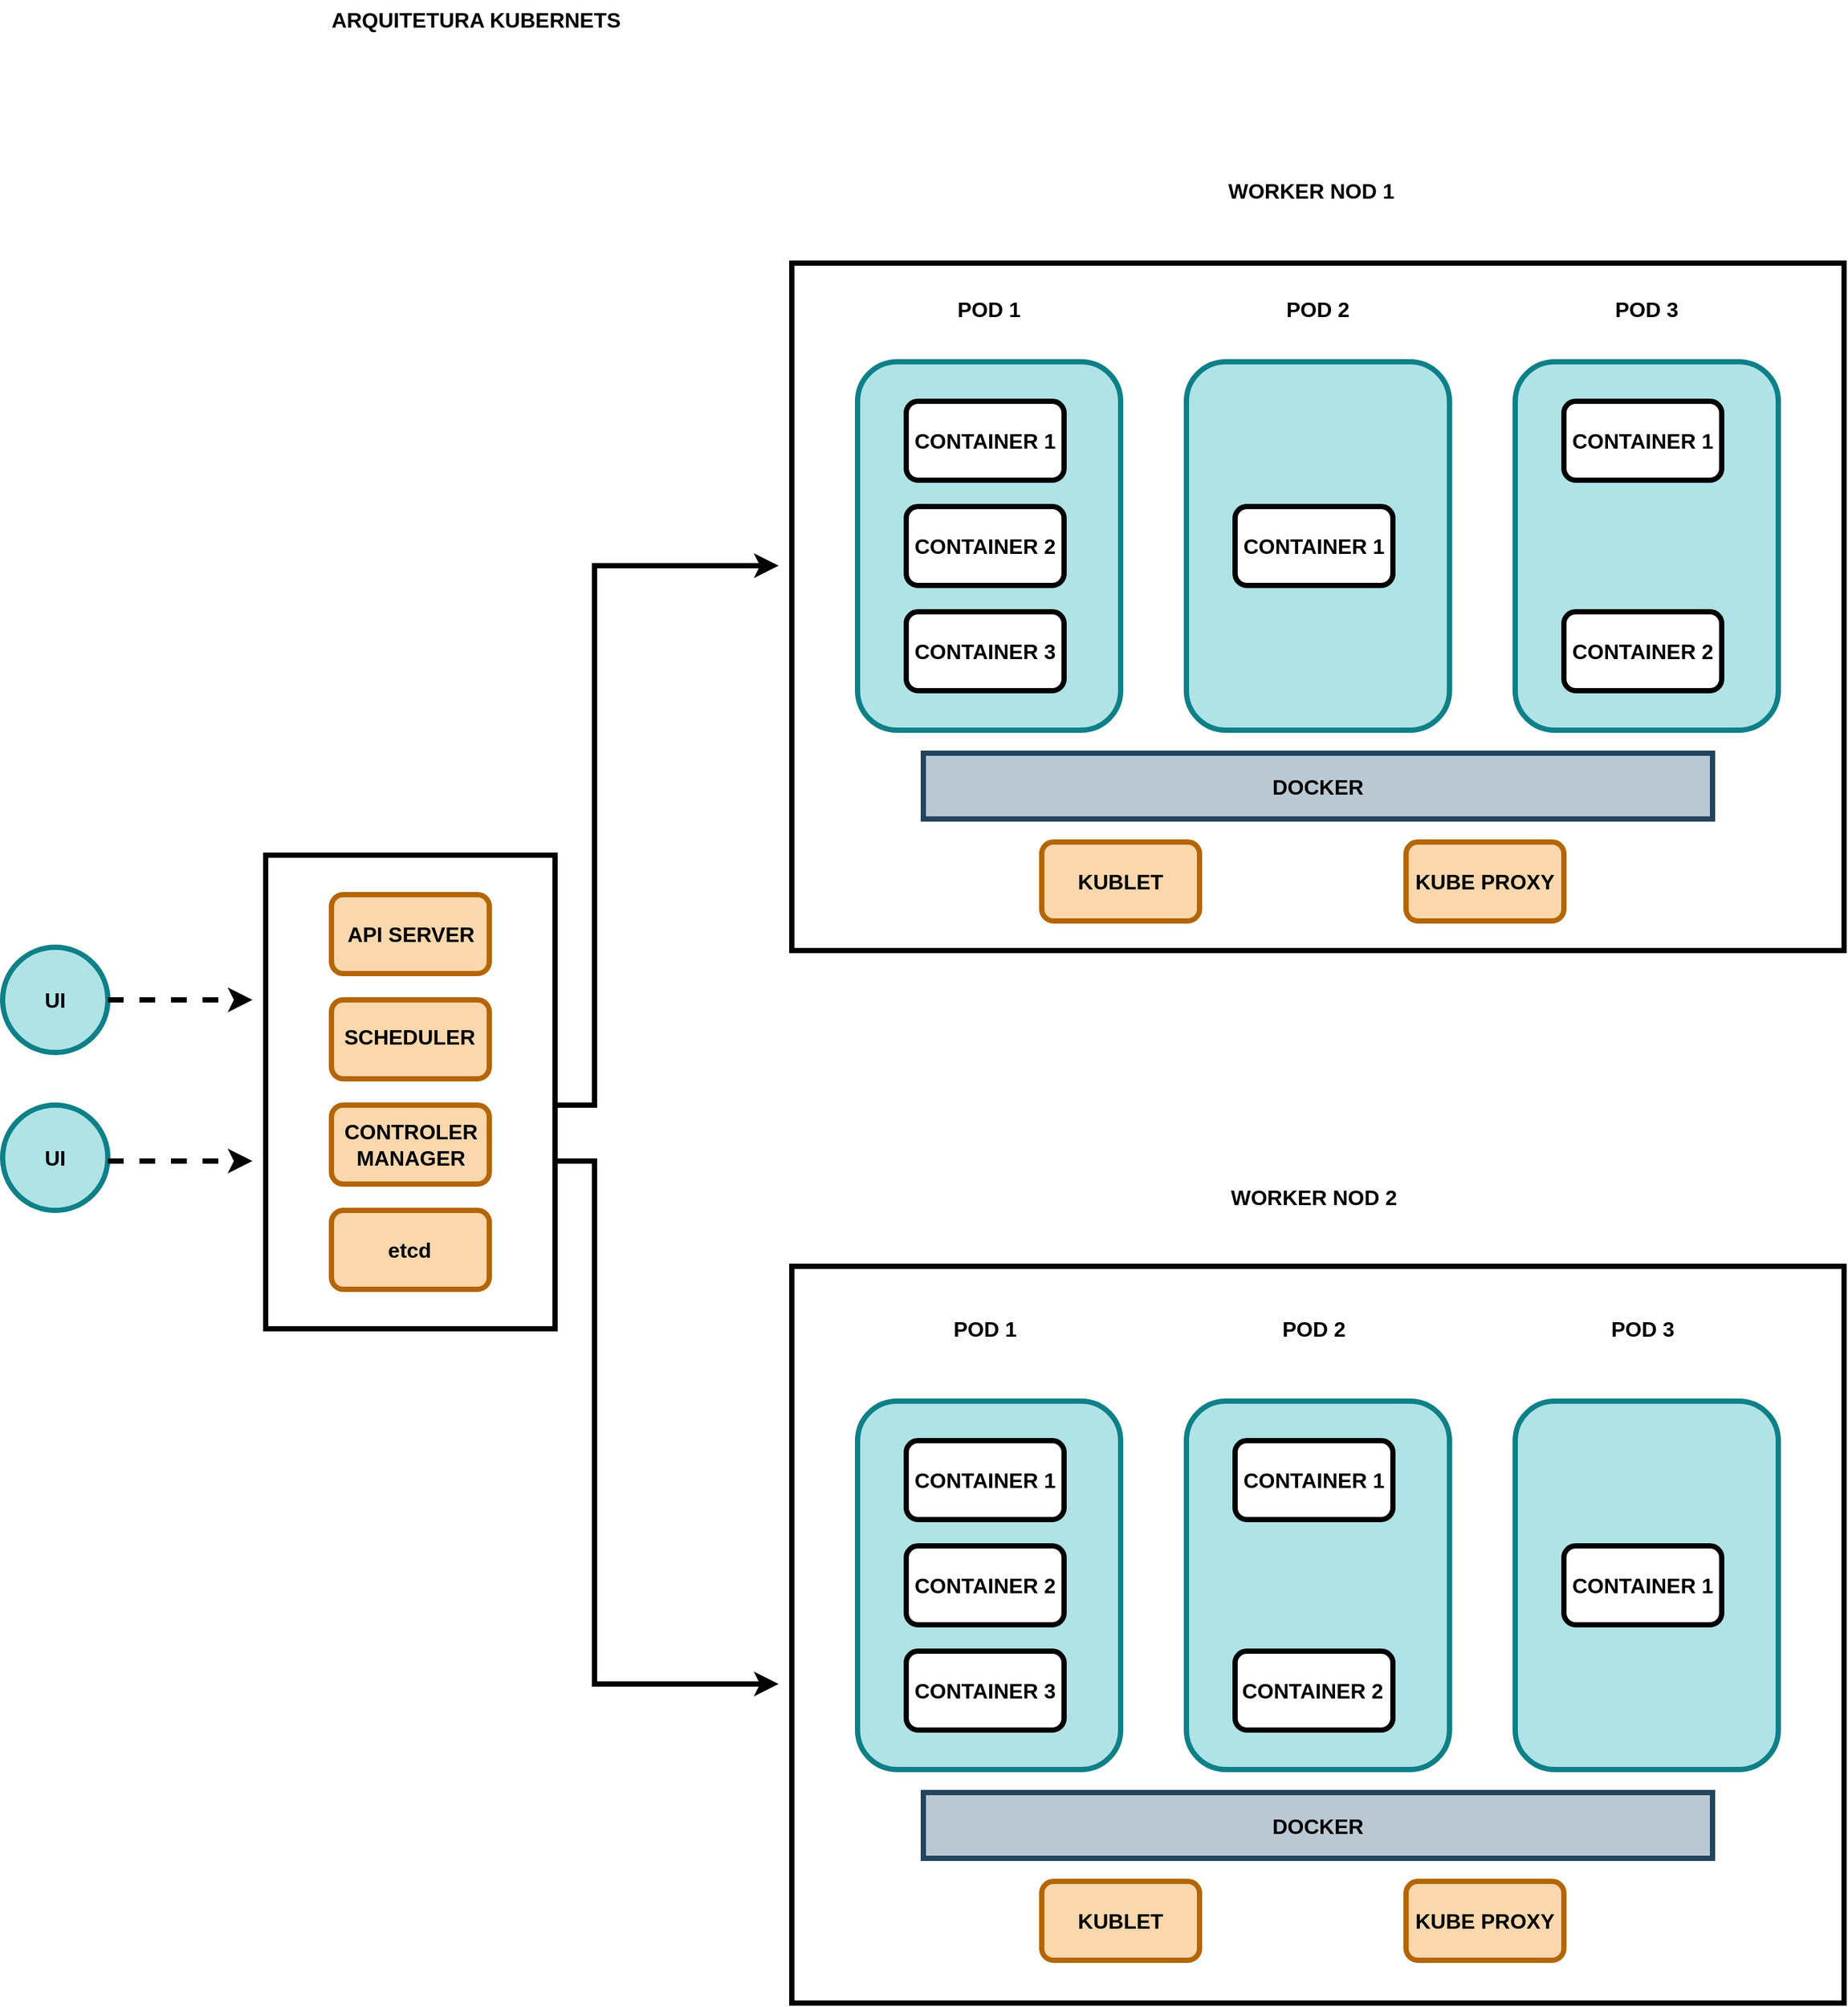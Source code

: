 <mxfile version="22.1.18" type="device">
  <diagram name="Página-1" id="-WGFqyLee1k_iQ0oQF05">
    <mxGraphModel dx="1194" dy="1885" grid="1" gridSize="10" guides="1" tooltips="1" connect="1" arrows="1" fold="1" page="1" pageScale="1" pageWidth="827" pageHeight="1169" math="0" shadow="0">
      <root>
        <mxCell id="0" />
        <mxCell id="1" parent="0" />
        <mxCell id="Fk3Qu65lqiWk5aWTO50C-19" value="" style="rounded=0;whiteSpace=wrap;html=1;strokeWidth=4;" vertex="1" parent="1">
          <mxGeometry x="760" y="-240" width="800" height="522.5" as="geometry" />
        </mxCell>
        <mxCell id="Fk3Qu65lqiWk5aWTO50C-23" value="" style="rounded=1;whiteSpace=wrap;html=1;strokeWidth=4;fillColor=#b0e3e6;strokeColor=#0e8088;" vertex="1" parent="1">
          <mxGeometry x="810" y="-165" width="200" height="280" as="geometry" />
        </mxCell>
        <mxCell id="Fk3Qu65lqiWk5aWTO50C-16" value="" style="rounded=0;whiteSpace=wrap;html=1;strokeWidth=4;" vertex="1" parent="1">
          <mxGeometry x="360" y="210" width="220" height="360" as="geometry" />
        </mxCell>
        <mxCell id="Fk3Qu65lqiWk5aWTO50C-1" value="" style="ellipse;whiteSpace=wrap;html=1;aspect=fixed;fillColor=#b0e3e6;strokeColor=#0e8088;strokeWidth=4;" vertex="1" parent="1">
          <mxGeometry x="160" y="280" width="80" height="80" as="geometry" />
        </mxCell>
        <mxCell id="Fk3Qu65lqiWk5aWTO50C-2" value="UI" style="text;html=1;strokeColor=none;fillColor=none;align=center;verticalAlign=middle;whiteSpace=wrap;rounded=0;fontSize=16;fontStyle=1" vertex="1" parent="1">
          <mxGeometry x="185" y="305" width="30" height="30" as="geometry" />
        </mxCell>
        <mxCell id="Fk3Qu65lqiWk5aWTO50C-3" value="" style="ellipse;whiteSpace=wrap;html=1;aspect=fixed;fillColor=#b0e3e6;strokeColor=#0e8088;strokeWidth=4;" vertex="1" parent="1">
          <mxGeometry x="160" y="400" width="80" height="80" as="geometry" />
        </mxCell>
        <mxCell id="Fk3Qu65lqiWk5aWTO50C-4" value="UI" style="text;html=1;strokeColor=none;fillColor=none;align=center;verticalAlign=middle;whiteSpace=wrap;rounded=0;fontSize=16;fontStyle=1" vertex="1" parent="1">
          <mxGeometry x="185" y="425" width="30" height="30" as="geometry" />
        </mxCell>
        <mxCell id="Fk3Qu65lqiWk5aWTO50C-6" value="" style="rounded=1;whiteSpace=wrap;html=1;strokeWidth=4;fillColor=#fad7ac;strokeColor=#b46504;" vertex="1" parent="1">
          <mxGeometry x="410" y="240" width="120" height="60" as="geometry" />
        </mxCell>
        <mxCell id="Fk3Qu65lqiWk5aWTO50C-7" value="API SERVER" style="text;html=1;strokeColor=none;fillColor=none;align=center;verticalAlign=middle;whiteSpace=wrap;rounded=0;fontSize=16;fontStyle=1" vertex="1" parent="1">
          <mxGeometry x="389.5" y="257.5" width="161" height="25" as="geometry" />
        </mxCell>
        <mxCell id="Fk3Qu65lqiWk5aWTO50C-8" value="" style="rounded=1;whiteSpace=wrap;html=1;strokeWidth=4;fillColor=#fad7ac;strokeColor=#b46504;" vertex="1" parent="1">
          <mxGeometry x="410" y="320" width="120" height="60" as="geometry" />
        </mxCell>
        <mxCell id="Fk3Qu65lqiWk5aWTO50C-9" value="" style="rounded=1;whiteSpace=wrap;html=1;strokeWidth=4;fillColor=#fad7ac;strokeColor=#b46504;" vertex="1" parent="1">
          <mxGeometry x="410" y="400" width="120" height="60" as="geometry" />
        </mxCell>
        <mxCell id="Fk3Qu65lqiWk5aWTO50C-10" value="" style="rounded=1;whiteSpace=wrap;html=1;strokeWidth=4;fillColor=#fad7ac;strokeColor=#b46504;" vertex="1" parent="1">
          <mxGeometry x="410" y="480" width="120" height="60" as="geometry" />
        </mxCell>
        <mxCell id="Fk3Qu65lqiWk5aWTO50C-11" value="SCHEDULER" style="text;html=1;strokeColor=none;fillColor=none;align=center;verticalAlign=middle;whiteSpace=wrap;rounded=0;fontSize=16;fontStyle=1" vertex="1" parent="1">
          <mxGeometry x="389" y="335" width="161" height="25" as="geometry" />
        </mxCell>
        <mxCell id="Fk3Qu65lqiWk5aWTO50C-13" value="CONTROLER MANAGER" style="text;html=1;strokeColor=none;fillColor=none;align=center;verticalAlign=middle;whiteSpace=wrap;rounded=0;fontSize=16;fontStyle=1" vertex="1" parent="1">
          <mxGeometry x="389.5" y="417.5" width="161" height="25" as="geometry" />
        </mxCell>
        <mxCell id="Fk3Qu65lqiWk5aWTO50C-15" value="etcd" style="text;html=1;strokeColor=none;fillColor=none;align=center;verticalAlign=middle;whiteSpace=wrap;rounded=0;fontSize=16;fontStyle=1" vertex="1" parent="1">
          <mxGeometry x="389" y="497.5" width="161" height="25" as="geometry" />
        </mxCell>
        <mxCell id="Fk3Qu65lqiWk5aWTO50C-17" value="" style="endArrow=classic;html=1;rounded=0;strokeWidth=4;dashed=1;" edge="1" parent="1">
          <mxGeometry width="50" height="50" relative="1" as="geometry">
            <mxPoint x="240" y="320" as="sourcePoint" />
            <mxPoint x="350" y="320" as="targetPoint" />
          </mxGeometry>
        </mxCell>
        <mxCell id="Fk3Qu65lqiWk5aWTO50C-18" value="" style="endArrow=classic;html=1;rounded=0;strokeWidth=4;dashed=1;" edge="1" parent="1">
          <mxGeometry width="50" height="50" relative="1" as="geometry">
            <mxPoint x="240" y="442.5" as="sourcePoint" />
            <mxPoint x="350" y="442.5" as="targetPoint" />
          </mxGeometry>
        </mxCell>
        <mxCell id="Fk3Qu65lqiWk5aWTO50C-20" value="" style="rounded=1;whiteSpace=wrap;html=1;strokeWidth=4;" vertex="1" parent="1">
          <mxGeometry x="847" y="-135" width="120" height="60" as="geometry" />
        </mxCell>
        <mxCell id="Fk3Qu65lqiWk5aWTO50C-21" value="" style="rounded=1;whiteSpace=wrap;html=1;strokeWidth=4;" vertex="1" parent="1">
          <mxGeometry x="847" y="-55" width="120" height="60" as="geometry" />
        </mxCell>
        <mxCell id="Fk3Qu65lqiWk5aWTO50C-22" value="" style="rounded=1;whiteSpace=wrap;html=1;strokeWidth=4;" vertex="1" parent="1">
          <mxGeometry x="847" y="25" width="120" height="60" as="geometry" />
        </mxCell>
        <mxCell id="Fk3Qu65lqiWk5aWTO50C-24" value="" style="rounded=1;whiteSpace=wrap;html=1;strokeWidth=4;fillColor=#b0e3e6;strokeColor=#0e8088;" vertex="1" parent="1">
          <mxGeometry x="1060" y="-165" width="200" height="280" as="geometry" />
        </mxCell>
        <mxCell id="Fk3Qu65lqiWk5aWTO50C-26" value="" style="rounded=1;whiteSpace=wrap;html=1;strokeWidth=4;" vertex="1" parent="1">
          <mxGeometry x="1097" y="-55" width="120" height="60" as="geometry" />
        </mxCell>
        <mxCell id="Fk3Qu65lqiWk5aWTO50C-28" value="" style="rounded=1;whiteSpace=wrap;html=1;strokeWidth=4;fillColor=#b0e3e6;strokeColor=#0e8088;" vertex="1" parent="1">
          <mxGeometry x="1310" y="-165" width="200" height="280" as="geometry" />
        </mxCell>
        <mxCell id="Fk3Qu65lqiWk5aWTO50C-29" value="" style="rounded=1;whiteSpace=wrap;html=1;strokeWidth=4;" vertex="1" parent="1">
          <mxGeometry x="1347" y="-135" width="120" height="60" as="geometry" />
        </mxCell>
        <mxCell id="Fk3Qu65lqiWk5aWTO50C-30" value="" style="rounded=1;whiteSpace=wrap;html=1;strokeWidth=4;" vertex="1" parent="1">
          <mxGeometry x="1347" y="25" width="120" height="60" as="geometry" />
        </mxCell>
        <mxCell id="Fk3Qu65lqiWk5aWTO50C-32" value="" style="rounded=0;whiteSpace=wrap;html=1;fillColor=#bac8d3;strokeColor=#23445d;strokeWidth=4;" vertex="1" parent="1">
          <mxGeometry x="860" y="132.5" width="600" height="50" as="geometry" />
        </mxCell>
        <mxCell id="Fk3Qu65lqiWk5aWTO50C-33" value="" style="rounded=1;whiteSpace=wrap;html=1;strokeWidth=4;fillColor=#fad7ac;strokeColor=#b46504;" vertex="1" parent="1">
          <mxGeometry x="950" y="200" width="120" height="60" as="geometry" />
        </mxCell>
        <mxCell id="Fk3Qu65lqiWk5aWTO50C-34" value="" style="rounded=1;whiteSpace=wrap;html=1;strokeWidth=4;fillColor=#fad7ac;strokeColor=#b46504;" vertex="1" parent="1">
          <mxGeometry x="1227" y="200" width="120" height="60" as="geometry" />
        </mxCell>
        <mxCell id="Fk3Qu65lqiWk5aWTO50C-35" value="" style="rounded=0;whiteSpace=wrap;html=1;strokeWidth=4;" vertex="1" parent="1">
          <mxGeometry x="760" y="522.5" width="800" height="560" as="geometry" />
        </mxCell>
        <mxCell id="Fk3Qu65lqiWk5aWTO50C-36" value="" style="rounded=1;whiteSpace=wrap;html=1;strokeWidth=4;fillColor=#b0e3e6;strokeColor=#0e8088;" vertex="1" parent="1">
          <mxGeometry x="810" y="625" width="200" height="280" as="geometry" />
        </mxCell>
        <mxCell id="Fk3Qu65lqiWk5aWTO50C-37" value="" style="rounded=1;whiteSpace=wrap;html=1;strokeWidth=4;" vertex="1" parent="1">
          <mxGeometry x="847" y="655" width="120" height="60" as="geometry" />
        </mxCell>
        <mxCell id="Fk3Qu65lqiWk5aWTO50C-38" value="" style="rounded=1;whiteSpace=wrap;html=1;strokeWidth=4;" vertex="1" parent="1">
          <mxGeometry x="847" y="735" width="120" height="60" as="geometry" />
        </mxCell>
        <mxCell id="Fk3Qu65lqiWk5aWTO50C-39" value="" style="rounded=1;whiteSpace=wrap;html=1;strokeWidth=4;" vertex="1" parent="1">
          <mxGeometry x="847" y="815" width="120" height="60" as="geometry" />
        </mxCell>
        <mxCell id="Fk3Qu65lqiWk5aWTO50C-40" value="" style="rounded=1;whiteSpace=wrap;html=1;strokeWidth=4;fillColor=#b0e3e6;strokeColor=#0e8088;" vertex="1" parent="1">
          <mxGeometry x="1060" y="625" width="200" height="280" as="geometry" />
        </mxCell>
        <mxCell id="Fk3Qu65lqiWk5aWTO50C-41" value="" style="rounded=1;whiteSpace=wrap;html=1;strokeWidth=4;" vertex="1" parent="1">
          <mxGeometry x="1097" y="655" width="120" height="60" as="geometry" />
        </mxCell>
        <mxCell id="Fk3Qu65lqiWk5aWTO50C-43" value="" style="rounded=1;whiteSpace=wrap;html=1;strokeWidth=4;" vertex="1" parent="1">
          <mxGeometry x="1097" y="815" width="120" height="60" as="geometry" />
        </mxCell>
        <mxCell id="Fk3Qu65lqiWk5aWTO50C-44" value="" style="rounded=1;whiteSpace=wrap;html=1;strokeWidth=4;fillColor=#b0e3e6;strokeColor=#0e8088;" vertex="1" parent="1">
          <mxGeometry x="1310" y="625" width="200" height="280" as="geometry" />
        </mxCell>
        <mxCell id="Fk3Qu65lqiWk5aWTO50C-46" value="" style="rounded=1;whiteSpace=wrap;html=1;strokeWidth=4;" vertex="1" parent="1">
          <mxGeometry x="1347" y="735" width="120" height="60" as="geometry" />
        </mxCell>
        <mxCell id="Fk3Qu65lqiWk5aWTO50C-48" value="" style="rounded=0;whiteSpace=wrap;html=1;fillColor=#bac8d3;strokeColor=#23445d;strokeWidth=4;" vertex="1" parent="1">
          <mxGeometry x="860" y="922.5" width="600" height="50" as="geometry" />
        </mxCell>
        <mxCell id="Fk3Qu65lqiWk5aWTO50C-49" value="" style="rounded=1;whiteSpace=wrap;html=1;strokeWidth=4;fillColor=#fad7ac;strokeColor=#b46504;" vertex="1" parent="1">
          <mxGeometry x="950" y="990" width="120" height="60" as="geometry" />
        </mxCell>
        <mxCell id="Fk3Qu65lqiWk5aWTO50C-50" value="" style="rounded=1;whiteSpace=wrap;html=1;strokeWidth=4;fillColor=#fad7ac;strokeColor=#b46504;" vertex="1" parent="1">
          <mxGeometry x="1227" y="990" width="120" height="60" as="geometry" />
        </mxCell>
        <mxCell id="Fk3Qu65lqiWk5aWTO50C-51" value="POD 1" style="text;html=1;strokeColor=none;fillColor=none;align=center;verticalAlign=middle;whiteSpace=wrap;rounded=0;fontSize=16;fontStyle=1" vertex="1" parent="1">
          <mxGeometry x="825" y="-220" width="170" height="30" as="geometry" />
        </mxCell>
        <mxCell id="Fk3Qu65lqiWk5aWTO50C-52" value="POD 2" style="text;html=1;strokeColor=none;fillColor=none;align=center;verticalAlign=middle;whiteSpace=wrap;rounded=0;fontSize=16;fontStyle=1" vertex="1" parent="1">
          <mxGeometry x="1075" y="-220" width="170" height="30" as="geometry" />
        </mxCell>
        <mxCell id="Fk3Qu65lqiWk5aWTO50C-53" value="POD 3" style="text;html=1;strokeColor=none;fillColor=none;align=center;verticalAlign=middle;whiteSpace=wrap;rounded=0;fontSize=16;fontStyle=1" vertex="1" parent="1">
          <mxGeometry x="1325" y="-220" width="170" height="30" as="geometry" />
        </mxCell>
        <mxCell id="Fk3Qu65lqiWk5aWTO50C-55" value="POD 1" style="text;html=1;strokeColor=none;fillColor=none;align=center;verticalAlign=middle;whiteSpace=wrap;rounded=0;fontSize=16;fontStyle=1" vertex="1" parent="1">
          <mxGeometry x="822" y="555" width="170" height="30" as="geometry" />
        </mxCell>
        <mxCell id="Fk3Qu65lqiWk5aWTO50C-56" value="POD 2" style="text;html=1;strokeColor=none;fillColor=none;align=center;verticalAlign=middle;whiteSpace=wrap;rounded=0;fontSize=16;fontStyle=1" vertex="1" parent="1">
          <mxGeometry x="1072" y="555" width="170" height="30" as="geometry" />
        </mxCell>
        <mxCell id="Fk3Qu65lqiWk5aWTO50C-57" value="POD 3" style="text;html=1;strokeColor=none;fillColor=none;align=center;verticalAlign=middle;whiteSpace=wrap;rounded=0;fontSize=16;fontStyle=1" vertex="1" parent="1">
          <mxGeometry x="1322" y="555" width="170" height="30" as="geometry" />
        </mxCell>
        <mxCell id="Fk3Qu65lqiWk5aWTO50C-58" value="WORKER NOD 2" style="text;html=1;strokeColor=none;fillColor=none;align=center;verticalAlign=middle;whiteSpace=wrap;rounded=0;fontSize=16;fontStyle=1" vertex="1" parent="1">
          <mxGeometry x="1072" y="455" width="170" height="30" as="geometry" />
        </mxCell>
        <mxCell id="Fk3Qu65lqiWk5aWTO50C-59" value="WORKER NOD 1" style="text;html=1;strokeColor=none;fillColor=none;align=center;verticalAlign=middle;whiteSpace=wrap;rounded=0;fontSize=16;fontStyle=1" vertex="1" parent="1">
          <mxGeometry x="1070" y="-310" width="170" height="30" as="geometry" />
        </mxCell>
        <mxCell id="Fk3Qu65lqiWk5aWTO50C-60" value="CONTAINER 1" style="text;html=1;strokeColor=none;fillColor=none;align=center;verticalAlign=middle;whiteSpace=wrap;rounded=0;fontSize=16;fontStyle=1" vertex="1" parent="1">
          <mxGeometry x="822" y="-120" width="170" height="30" as="geometry" />
        </mxCell>
        <mxCell id="Fk3Qu65lqiWk5aWTO50C-61" value="CONTAINER 1" style="text;html=1;strokeColor=none;fillColor=none;align=center;verticalAlign=middle;whiteSpace=wrap;rounded=0;fontSize=16;fontStyle=1" vertex="1" parent="1">
          <mxGeometry x="1322" y="-120" width="170" height="30" as="geometry" />
        </mxCell>
        <mxCell id="Fk3Qu65lqiWk5aWTO50C-62" value="CONTAINER 2" style="text;html=1;strokeColor=none;fillColor=none;align=center;verticalAlign=middle;whiteSpace=wrap;rounded=0;fontSize=16;fontStyle=1" vertex="1" parent="1">
          <mxGeometry x="822" y="-40" width="170" height="30" as="geometry" />
        </mxCell>
        <mxCell id="Fk3Qu65lqiWk5aWTO50C-63" value="CONTAINER 3" style="text;html=1;strokeColor=none;fillColor=none;align=center;verticalAlign=middle;whiteSpace=wrap;rounded=0;fontSize=16;fontStyle=1" vertex="1" parent="1">
          <mxGeometry x="822" y="40" width="170" height="30" as="geometry" />
        </mxCell>
        <mxCell id="Fk3Qu65lqiWk5aWTO50C-64" value="CONTAINER 1" style="text;html=1;strokeColor=none;fillColor=none;align=center;verticalAlign=middle;whiteSpace=wrap;rounded=0;fontSize=16;fontStyle=1" vertex="1" parent="1">
          <mxGeometry x="1072" y="-40" width="170" height="30" as="geometry" />
        </mxCell>
        <mxCell id="Fk3Qu65lqiWk5aWTO50C-65" value="CONTAINER 2" style="text;html=1;strokeColor=none;fillColor=none;align=center;verticalAlign=middle;whiteSpace=wrap;rounded=0;fontSize=16;fontStyle=1" vertex="1" parent="1">
          <mxGeometry x="1322" y="40" width="170" height="30" as="geometry" />
        </mxCell>
        <mxCell id="Fk3Qu65lqiWk5aWTO50C-67" value="CONTAINER 1" style="text;html=1;strokeColor=none;fillColor=none;align=center;verticalAlign=middle;whiteSpace=wrap;rounded=0;fontSize=16;fontStyle=1" vertex="1" parent="1">
          <mxGeometry x="1322" y="750" width="170" height="30" as="geometry" />
        </mxCell>
        <mxCell id="Fk3Qu65lqiWk5aWTO50C-68" value="CONTAINER 1" style="text;html=1;strokeColor=none;fillColor=none;align=center;verticalAlign=middle;whiteSpace=wrap;rounded=0;fontSize=16;fontStyle=1" vertex="1" parent="1">
          <mxGeometry x="1072" y="670" width="170" height="30" as="geometry" />
        </mxCell>
        <mxCell id="Fk3Qu65lqiWk5aWTO50C-69" value="CONTAINER 1" style="text;html=1;strokeColor=none;fillColor=none;align=center;verticalAlign=middle;whiteSpace=wrap;rounded=0;fontSize=16;fontStyle=1" vertex="1" parent="1">
          <mxGeometry x="822" y="670" width="170" height="30" as="geometry" />
        </mxCell>
        <mxCell id="Fk3Qu65lqiWk5aWTO50C-70" value="CONTAINER 2" style="text;html=1;strokeColor=none;fillColor=none;align=center;verticalAlign=middle;whiteSpace=wrap;rounded=0;fontSize=16;fontStyle=1" vertex="1" parent="1">
          <mxGeometry x="822" y="750" width="170" height="30" as="geometry" />
        </mxCell>
        <mxCell id="Fk3Qu65lqiWk5aWTO50C-71" value="CONTAINER 2" style="text;html=1;strokeColor=none;fillColor=none;align=center;verticalAlign=middle;whiteSpace=wrap;rounded=0;fontSize=16;fontStyle=1" vertex="1" parent="1">
          <mxGeometry x="1071" y="830" width="170" height="30" as="geometry" />
        </mxCell>
        <mxCell id="Fk3Qu65lqiWk5aWTO50C-72" value="CONTAINER 3" style="text;html=1;strokeColor=none;fillColor=none;align=center;verticalAlign=middle;whiteSpace=wrap;rounded=0;fontSize=16;fontStyle=1" vertex="1" parent="1">
          <mxGeometry x="822" y="830" width="170" height="30" as="geometry" />
        </mxCell>
        <mxCell id="Fk3Qu65lqiWk5aWTO50C-73" value="DOCKER" style="text;html=1;strokeColor=none;fillColor=none;align=center;verticalAlign=middle;whiteSpace=wrap;rounded=0;fontSize=16;fontStyle=1" vertex="1" parent="1">
          <mxGeometry x="1075" y="932.5" width="170" height="30" as="geometry" />
        </mxCell>
        <mxCell id="Fk3Qu65lqiWk5aWTO50C-74" value="DOCKER" style="text;html=1;strokeColor=none;fillColor=none;align=center;verticalAlign=middle;whiteSpace=wrap;rounded=0;fontSize=16;fontStyle=1" vertex="1" parent="1">
          <mxGeometry x="1075" y="142.5" width="170" height="30" as="geometry" />
        </mxCell>
        <mxCell id="Fk3Qu65lqiWk5aWTO50C-75" value="KUBLET" style="text;html=1;strokeColor=none;fillColor=none;align=center;verticalAlign=middle;whiteSpace=wrap;rounded=0;fontSize=16;fontStyle=1" vertex="1" parent="1">
          <mxGeometry x="925" y="215" width="170" height="30" as="geometry" />
        </mxCell>
        <mxCell id="Fk3Qu65lqiWk5aWTO50C-76" value="KUBE PROXY" style="text;html=1;strokeColor=none;fillColor=none;align=center;verticalAlign=middle;whiteSpace=wrap;rounded=0;fontSize=16;fontStyle=1" vertex="1" parent="1">
          <mxGeometry x="1202" y="215" width="170" height="30" as="geometry" />
        </mxCell>
        <mxCell id="Fk3Qu65lqiWk5aWTO50C-77" value="KUBLET" style="text;html=1;strokeColor=none;fillColor=none;align=center;verticalAlign=middle;whiteSpace=wrap;rounded=0;fontSize=16;fontStyle=1" vertex="1" parent="1">
          <mxGeometry x="925" y="1005" width="170" height="30" as="geometry" />
        </mxCell>
        <mxCell id="Fk3Qu65lqiWk5aWTO50C-78" value="KUBE PROXY" style="text;html=1;strokeColor=none;fillColor=none;align=center;verticalAlign=middle;whiteSpace=wrap;rounded=0;fontSize=16;fontStyle=1" vertex="1" parent="1">
          <mxGeometry x="1202" y="1005" width="170" height="30" as="geometry" />
        </mxCell>
        <mxCell id="Fk3Qu65lqiWk5aWTO50C-79" value="" style="endArrow=classic;html=1;rounded=0;strokeWidth=4;" edge="1" parent="1">
          <mxGeometry width="50" height="50" relative="1" as="geometry">
            <mxPoint x="580" y="442.5" as="sourcePoint" />
            <mxPoint x="750" y="840" as="targetPoint" />
            <Array as="points">
              <mxPoint x="610" y="442.5" />
              <mxPoint x="610" y="840" />
            </Array>
          </mxGeometry>
        </mxCell>
        <mxCell id="Fk3Qu65lqiWk5aWTO50C-80" value="" style="endArrow=classic;html=1;rounded=0;endSize=6;strokeWidth=4;" edge="1" parent="1">
          <mxGeometry width="50" height="50" relative="1" as="geometry">
            <mxPoint x="580" y="400" as="sourcePoint" />
            <mxPoint x="750" y="-10" as="targetPoint" />
            <Array as="points">
              <mxPoint x="610" y="400" />
              <mxPoint x="610" y="-10" />
            </Array>
          </mxGeometry>
        </mxCell>
        <mxCell id="Fk3Qu65lqiWk5aWTO50C-81" value="ARQUITETURA KUBERNETS" style="text;html=1;strokeColor=none;fillColor=none;align=center;verticalAlign=middle;whiteSpace=wrap;rounded=0;fontSize=16;fontStyle=1" vertex="1" parent="1">
          <mxGeometry x="330" y="-440" width="380" height="30" as="geometry" />
        </mxCell>
      </root>
    </mxGraphModel>
  </diagram>
</mxfile>
